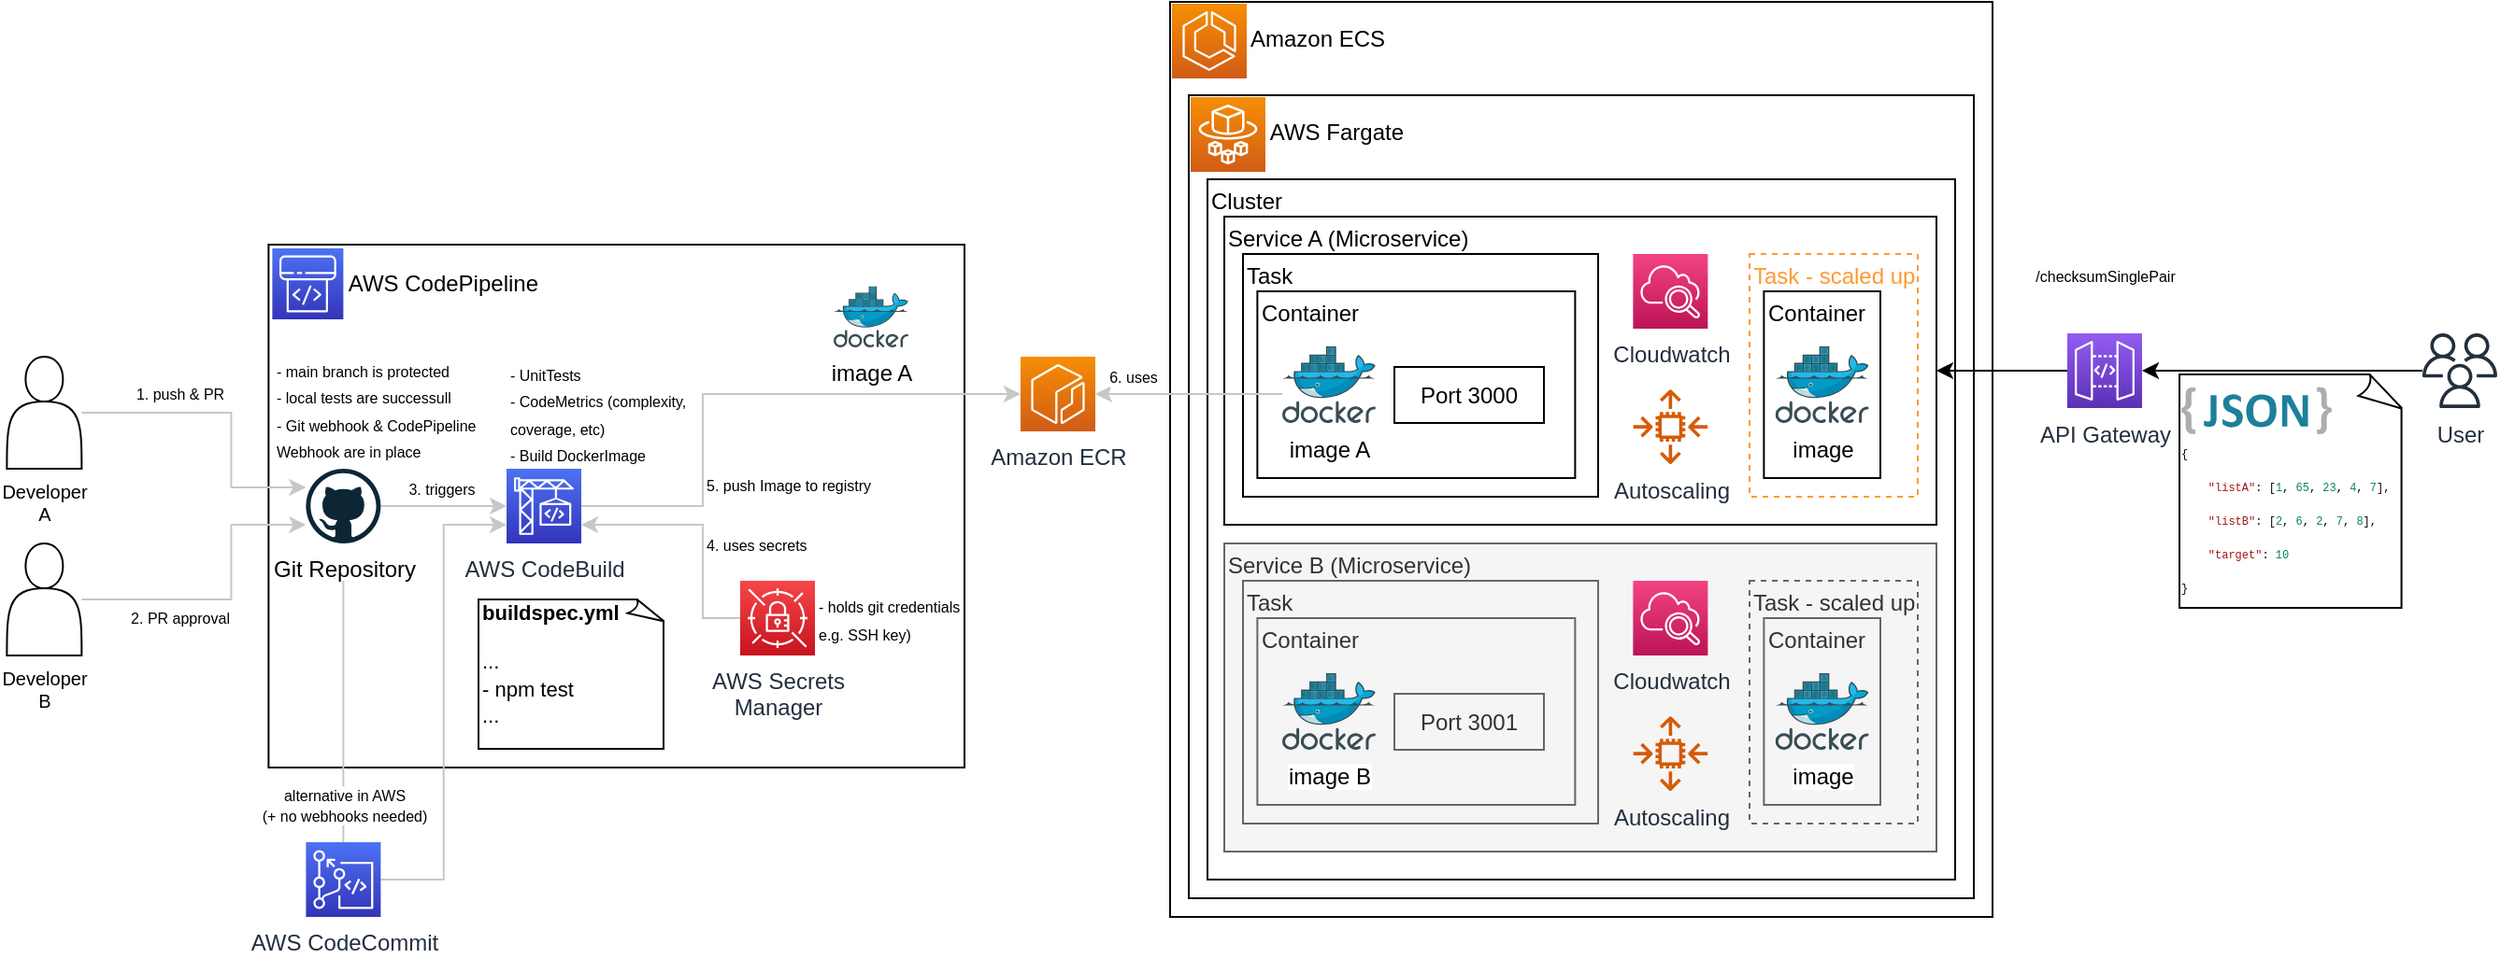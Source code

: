 <mxfile version="21.6.1" type="device">
  <diagram name="Page-1" id="P-_58N17wJOt9awC5NHA">
    <mxGraphModel dx="2074" dy="1204" grid="1" gridSize="10" guides="1" tooltips="1" connect="1" arrows="1" fold="1" page="1" pageScale="1" pageWidth="850" pageHeight="1100" math="0" shadow="0">
      <root>
        <mxCell id="0" />
        <mxCell id="1" parent="0" />
        <mxCell id="02KwTJgXzXd50u8eZMwS-67" value="Amazon ECS" style="rounded=0;whiteSpace=wrap;html=1;verticalAlign=top;labelPosition=left;verticalLabelPosition=middle;align=right;spacing=0;spacingLeft=0;spacingRight=-115;spacingBottom=0;spacingTop=8;" vertex="1" parent="1">
          <mxGeometry x="720" y="370" width="440" height="490" as="geometry" />
        </mxCell>
        <mxCell id="02KwTJgXzXd50u8eZMwS-49" value="AWS CodePipeline" style="rounded=0;whiteSpace=wrap;html=1;verticalAlign=top;labelPosition=left;verticalLabelPosition=middle;align=right;spacing=0;spacingLeft=0;spacingRight=-145;spacingBottom=0;spacingTop=9;" vertex="1" parent="1">
          <mxGeometry x="237.69" y="500" width="372.31" height="280" as="geometry" />
        </mxCell>
        <mxCell id="02KwTJgXzXd50u8eZMwS-41" value="1. push &amp;amp; PR" style="edgeStyle=orthogonalEdgeStyle;rounded=0;orthogonalLoop=1;jettySize=auto;html=1;fontSize=8;strokeColor=#C7C7C7;" edge="1" parent="1" source="02KwTJgXzXd50u8eZMwS-38" target="02KwTJgXzXd50u8eZMwS-40">
          <mxGeometry x="-0.346" y="10" relative="1" as="geometry">
            <Array as="points">
              <mxPoint x="217.69" y="590" />
              <mxPoint x="217.69" y="630" />
            </Array>
            <mxPoint as="offset" />
          </mxGeometry>
        </mxCell>
        <mxCell id="02KwTJgXzXd50u8eZMwS-38" value="Developer A" style="shape=actor;whiteSpace=wrap;html=1;fontSize=10;verticalAlign=top;labelPosition=center;verticalLabelPosition=bottom;align=center;" vertex="1" parent="1">
          <mxGeometry x="97.69" y="560" width="40" height="60" as="geometry" />
        </mxCell>
        <mxCell id="02KwTJgXzXd50u8eZMwS-42" value="2. PR approval" style="edgeStyle=orthogonalEdgeStyle;rounded=0;orthogonalLoop=1;jettySize=auto;html=1;fontSize=8;strokeColor=#C7C7C7;" edge="1" parent="1" source="02KwTJgXzXd50u8eZMwS-39" target="02KwTJgXzXd50u8eZMwS-40">
          <mxGeometry x="-0.346" y="-10" relative="1" as="geometry">
            <Array as="points">
              <mxPoint x="217.69" y="690" />
              <mxPoint x="217.69" y="650" />
            </Array>
            <mxPoint as="offset" />
          </mxGeometry>
        </mxCell>
        <mxCell id="02KwTJgXzXd50u8eZMwS-39" value="Developer B" style="shape=actor;whiteSpace=wrap;html=1;fontSize=10;verticalAlign=top;labelPosition=center;verticalLabelPosition=bottom;align=center;" vertex="1" parent="1">
          <mxGeometry x="97.69" y="660" width="40" height="60" as="geometry" />
        </mxCell>
        <mxCell id="02KwTJgXzXd50u8eZMwS-53" value="&lt;font style=&quot;font-size: 8px;&quot;&gt;3. triggers&lt;/font&gt;" style="edgeStyle=orthogonalEdgeStyle;rounded=0;orthogonalLoop=1;jettySize=auto;html=1;entryX=0;entryY=0.5;entryDx=0;entryDy=0;entryPerimeter=0;strokeColor=#C7C7C7;" edge="1" parent="1" source="02KwTJgXzXd50u8eZMwS-40" target="02KwTJgXzXd50u8eZMwS-52">
          <mxGeometry x="-0.04" y="10" relative="1" as="geometry">
            <mxPoint as="offset" />
          </mxGeometry>
        </mxCell>
        <mxCell id="02KwTJgXzXd50u8eZMwS-40" value="Git Repository" style="dashed=0;outlineConnect=0;html=1;align=center;labelPosition=center;verticalLabelPosition=bottom;verticalAlign=top;shape=mxgraph.weblogos.github" vertex="1" parent="1">
          <mxGeometry x="257.69" y="620" width="40" height="40" as="geometry" />
        </mxCell>
        <mxCell id="02KwTJgXzXd50u8eZMwS-61" style="edgeStyle=orthogonalEdgeStyle;rounded=0;orthogonalLoop=1;jettySize=auto;html=1;entryX=0;entryY=0.75;entryDx=0;entryDy=0;entryPerimeter=0;strokeColor=#C7C7C7;" edge="1" parent="1" source="02KwTJgXzXd50u8eZMwS-43" target="02KwTJgXzXd50u8eZMwS-52">
          <mxGeometry relative="1" as="geometry" />
        </mxCell>
        <mxCell id="02KwTJgXzXd50u8eZMwS-43" value="AWS CodeCommit" style="sketch=0;points=[[0,0,0],[0.25,0,0],[0.5,0,0],[0.75,0,0],[1,0,0],[0,1,0],[0.25,1,0],[0.5,1,0],[0.75,1,0],[1,1,0],[0,0.25,0],[0,0.5,0],[0,0.75,0],[1,0.25,0],[1,0.5,0],[1,0.75,0]];outlineConnect=0;fontColor=#232F3E;gradientColor=#4D72F3;gradientDirection=north;fillColor=#3334B9;strokeColor=#ffffff;dashed=0;verticalLabelPosition=bottom;verticalAlign=top;align=center;html=1;fontSize=12;fontStyle=0;aspect=fixed;shape=mxgraph.aws4.resourceIcon;resIcon=mxgraph.aws4.codecommit;" vertex="1" parent="1">
          <mxGeometry x="257.69" y="820" width="40" height="40" as="geometry" />
        </mxCell>
        <mxCell id="02KwTJgXzXd50u8eZMwS-45" value="&lt;font style=&quot;font-size: 8px;&quot;&gt;alternative in AWS&lt;br&gt;(+ no webhooks needed)&lt;/font&gt;" style="endArrow=none;html=1;rounded=0;exitX=0.5;exitY=0;exitDx=0;exitDy=0;exitPerimeter=0;fontSize=9;strokeColor=#C7C7C7;" edge="1" parent="1" source="02KwTJgXzXd50u8eZMwS-43">
          <mxGeometry x="-0.714" width="50" height="50" relative="1" as="geometry">
            <mxPoint x="547.69" y="670" as="sourcePoint" />
            <mxPoint x="277.69" y="680" as="targetPoint" />
            <mxPoint as="offset" />
          </mxGeometry>
        </mxCell>
        <mxCell id="02KwTJgXzXd50u8eZMwS-46" value="&lt;font style=&quot;font-size: 8px;&quot;&gt;- main branch is protected&lt;br&gt;- local tests are successull&lt;br&gt;- Git webhook &amp;amp; CodePipeline &lt;br&gt;Webhook are in place&lt;br&gt;&lt;/font&gt;" style="text;html=1;strokeColor=none;fillColor=none;align=left;verticalAlign=middle;whiteSpace=wrap;rounded=0;" vertex="1" parent="1">
          <mxGeometry x="239.69" y="555" width="110.31" height="65" as="geometry" />
        </mxCell>
        <mxCell id="02KwTJgXzXd50u8eZMwS-51" value="" style="sketch=0;points=[[0,0,0],[0.25,0,0],[0.5,0,0],[0.75,0,0],[1,0,0],[0,1,0],[0.25,1,0],[0.5,1,0],[0.75,1,0],[1,1,0],[0,0.25,0],[0,0.5,0],[0,0.75,0],[1,0.25,0],[1,0.5,0],[1,0.75,0]];outlineConnect=0;fontColor=#232F3E;gradientColor=#4D72F3;gradientDirection=north;fillColor=#3334B9;strokeColor=#ffffff;dashed=0;verticalLabelPosition=bottom;verticalAlign=top;align=center;html=1;fontSize=12;fontStyle=0;aspect=fixed;shape=mxgraph.aws4.resourceIcon;resIcon=mxgraph.aws4.codepipeline;" vertex="1" parent="1">
          <mxGeometry x="239.69" y="502" width="38" height="38" as="geometry" />
        </mxCell>
        <mxCell id="02KwTJgXzXd50u8eZMwS-62" value="&lt;font style=&quot;font-size: 8px;&quot;&gt;5. push Image to registry&lt;/font&gt;" style="edgeStyle=orthogonalEdgeStyle;rounded=0;orthogonalLoop=1;jettySize=auto;html=1;align=left;strokeColor=#C7C7C7;" edge="1" parent="1" source="02KwTJgXzXd50u8eZMwS-52" target="02KwTJgXzXd50u8eZMwS-59">
          <mxGeometry x="-0.474" relative="1" as="geometry">
            <Array as="points">
              <mxPoint x="470" y="640" />
              <mxPoint x="470" y="580" />
            </Array>
            <mxPoint as="offset" />
          </mxGeometry>
        </mxCell>
        <mxCell id="02KwTJgXzXd50u8eZMwS-52" value="AWS CodeBuild" style="sketch=0;points=[[0,0,0],[0.25,0,0],[0.5,0,0],[0.75,0,0],[1,0,0],[0,1,0],[0.25,1,0],[0.5,1,0],[0.75,1,0],[1,1,0],[0,0.25,0],[0,0.5,0],[0,0.75,0],[1,0.25,0],[1,0.5,0],[1,0.75,0]];outlineConnect=0;fontColor=#232F3E;gradientColor=#4D72F3;gradientDirection=north;fillColor=#3334B9;strokeColor=#ffffff;dashed=0;verticalLabelPosition=bottom;verticalAlign=top;align=center;html=1;fontSize=12;fontStyle=0;aspect=fixed;shape=mxgraph.aws4.resourceIcon;resIcon=mxgraph.aws4.codebuild;" vertex="1" parent="1">
          <mxGeometry x="365" y="620" width="40" height="40" as="geometry" />
        </mxCell>
        <mxCell id="02KwTJgXzXd50u8eZMwS-54" value="&lt;font style=&quot;font-size: 8px;&quot;&gt;- UnitTests&lt;br&gt;- CodeMetrics (complexity, coverage, etc)&lt;br&gt;- Build DockerImage&lt;br&gt;&lt;/font&gt;" style="text;html=1;strokeColor=none;fillColor=none;align=left;verticalAlign=middle;whiteSpace=wrap;rounded=0;" vertex="1" parent="1">
          <mxGeometry x="365" y="560" width="105" height="60" as="geometry" />
        </mxCell>
        <mxCell id="02KwTJgXzXd50u8eZMwS-58" value="&lt;font style=&quot;font-size: 8px;&quot;&gt;4. uses secrets&lt;/font&gt;" style="edgeStyle=orthogonalEdgeStyle;rounded=0;orthogonalLoop=1;jettySize=auto;html=1;exitX=0;exitY=0.5;exitDx=0;exitDy=0;exitPerimeter=0;align=left;strokeColor=#C7C7C7;" edge="1" parent="1" source="02KwTJgXzXd50u8eZMwS-55" target="02KwTJgXzXd50u8eZMwS-52">
          <mxGeometry x="-0.111" relative="1" as="geometry">
            <Array as="points">
              <mxPoint x="470" y="700" />
              <mxPoint x="470" y="650" />
            </Array>
            <mxPoint as="offset" />
          </mxGeometry>
        </mxCell>
        <mxCell id="02KwTJgXzXd50u8eZMwS-55" value="AWS Secrets &lt;br&gt;Manager" style="sketch=0;points=[[0,0,0],[0.25,0,0],[0.5,0,0],[0.75,0,0],[1,0,0],[0,1,0],[0.25,1,0],[0.5,1,0],[0.75,1,0],[1,1,0],[0,0.25,0],[0,0.5,0],[0,0.75,0],[1,0.25,0],[1,0.5,0],[1,0.75,0]];outlineConnect=0;fontColor=#232F3E;gradientColor=#F54749;gradientDirection=north;fillColor=#C7131F;strokeColor=#ffffff;dashed=0;verticalLabelPosition=bottom;verticalAlign=top;align=center;html=1;fontSize=12;fontStyle=0;aspect=fixed;shape=mxgraph.aws4.resourceIcon;resIcon=mxgraph.aws4.secrets_manager;" vertex="1" parent="1">
          <mxGeometry x="490" y="680" width="40" height="40" as="geometry" />
        </mxCell>
        <mxCell id="02KwTJgXzXd50u8eZMwS-56" value="&lt;font style=&quot;font-size: 8px;&quot;&gt;- holds git credentials &lt;br&gt;e.g. SSH key)&lt;br&gt;&lt;/font&gt;" style="text;html=1;strokeColor=none;fillColor=none;align=left;verticalAlign=middle;whiteSpace=wrap;rounded=0;" vertex="1" parent="1">
          <mxGeometry x="530" y="680" width="105" height="40" as="geometry" />
        </mxCell>
        <mxCell id="02KwTJgXzXd50u8eZMwS-59" value="Amazon ECR" style="sketch=0;points=[[0,0,0],[0.25,0,0],[0.5,0,0],[0.75,0,0],[1,0,0],[0,1,0],[0.25,1,0],[0.5,1,0],[0.75,1,0],[1,1,0],[0,0.25,0],[0,0.5,0],[0,0.75,0],[1,0.25,0],[1,0.5,0],[1,0.75,0]];outlineConnect=0;fontColor=#232F3E;gradientColor=#F78E04;gradientDirection=north;fillColor=#D05C17;strokeColor=#ffffff;dashed=0;verticalLabelPosition=bottom;verticalAlign=top;align=center;html=1;fontSize=12;fontStyle=0;aspect=fixed;shape=mxgraph.aws4.resourceIcon;resIcon=mxgraph.aws4.ecr;" vertex="1" parent="1">
          <mxGeometry x="640" y="560" width="40" height="40" as="geometry" />
        </mxCell>
        <mxCell id="02KwTJgXzXd50u8eZMwS-63" value="" style="sketch=0;points=[[0,0,0],[0.25,0,0],[0.5,0,0],[0.75,0,0],[1,0,0],[0,1,0],[0.25,1,0],[0.5,1,0],[0.75,1,0],[1,1,0],[0,0.25,0],[0,0.5,0],[0,0.75,0],[1,0.25,0],[1,0.5,0],[1,0.75,0]];outlineConnect=0;fontColor=#232F3E;gradientColor=#F78E04;gradientDirection=north;fillColor=#D05C17;strokeColor=#ffffff;dashed=0;verticalLabelPosition=bottom;verticalAlign=top;align=center;html=1;fontSize=12;fontStyle=0;aspect=fixed;shape=mxgraph.aws4.resourceIcon;resIcon=mxgraph.aws4.ecs;" vertex="1" parent="1">
          <mxGeometry x="721" y="371" width="40" height="40" as="geometry" />
        </mxCell>
        <mxCell id="02KwTJgXzXd50u8eZMwS-95" style="edgeStyle=orthogonalEdgeStyle;rounded=0;orthogonalLoop=1;jettySize=auto;html=1;entryX=1;entryY=0.5;entryDx=0;entryDy=0;entryPerimeter=0;" edge="1" parent="1" source="02KwTJgXzXd50u8eZMwS-64" target="02KwTJgXzXd50u8eZMwS-75">
          <mxGeometry relative="1" as="geometry">
            <mxPoint x="1220" y="604.5" as="targetPoint" />
          </mxGeometry>
        </mxCell>
        <mxCell id="02KwTJgXzXd50u8eZMwS-64" value="User" style="sketch=0;outlineConnect=0;fontColor=#232F3E;gradientColor=none;fillColor=#232F3D;strokeColor=none;dashed=0;verticalLabelPosition=bottom;verticalAlign=top;align=center;html=1;fontSize=12;fontStyle=0;aspect=fixed;pointerEvents=1;shape=mxgraph.aws4.users;" vertex="1" parent="1">
          <mxGeometry x="1390" y="547.5" width="40" height="40" as="geometry" />
        </mxCell>
        <mxCell id="02KwTJgXzXd50u8eZMwS-69" value="&lt;div style=&quot;font-size: 11px;&quot;&gt;&lt;span style=&quot;background-color: initial;&quot;&gt;&lt;b&gt;&lt;font style=&quot;font-size: 11px;&quot;&gt;buildspec.yml&lt;/font&gt;&lt;/b&gt;&lt;/span&gt;&lt;/div&gt;&lt;div style=&quot;font-size: 11px;&quot;&gt;&lt;span style=&quot;background-color: initial;&quot;&gt;&lt;font style=&quot;font-size: 11px;&quot;&gt;&lt;br&gt;&lt;/font&gt;&lt;/span&gt;&lt;/div&gt;&lt;div style=&quot;font-size: 11px;&quot;&gt;&lt;span style=&quot;background-color: initial;&quot;&gt;&lt;font style=&quot;font-size: 11px;&quot;&gt;...&lt;/font&gt;&lt;/span&gt;&lt;/div&gt;&lt;font style=&quot;font-size: 11px;&quot;&gt;- npm test&lt;br&gt;...&lt;/font&gt;" style="whiteSpace=wrap;html=1;shape=mxgraph.basic.document;verticalAlign=top;align=left;spacingTop=-6;" vertex="1" parent="1">
          <mxGeometry x="350" y="690" width="100" height="80" as="geometry" />
        </mxCell>
        <mxCell id="02KwTJgXzXd50u8eZMwS-75" value="API Gateway" style="sketch=0;points=[[0,0,0],[0.25,0,0],[0.5,0,0],[0.75,0,0],[1,0,0],[0,1,0],[0.25,1,0],[0.5,1,0],[0.75,1,0],[1,1,0],[0,0.25,0],[0,0.5,0],[0,0.75,0],[1,0.25,0],[1,0.5,0],[1,0.75,0]];outlineConnect=0;fontColor=#232F3E;gradientColor=#945DF2;gradientDirection=north;fillColor=#5A30B5;strokeColor=#ffffff;dashed=0;verticalLabelPosition=bottom;verticalAlign=top;align=center;html=1;fontSize=12;fontStyle=0;aspect=fixed;shape=mxgraph.aws4.resourceIcon;resIcon=mxgraph.aws4.api_gateway;labelPosition=center;" vertex="1" parent="1">
          <mxGeometry x="1200" y="547.5" width="40" height="40" as="geometry" />
        </mxCell>
        <mxCell id="02KwTJgXzXd50u8eZMwS-76" value="AWS Fargate" style="rounded=0;whiteSpace=wrap;html=1;verticalAlign=top;labelPosition=left;verticalLabelPosition=middle;align=right;spacing=0;spacingLeft=0;spacingRight=-115;spacingBottom=0;spacingTop=8;" vertex="1" parent="1">
          <mxGeometry x="730" y="420" width="420" height="430" as="geometry" />
        </mxCell>
        <mxCell id="02KwTJgXzXd50u8eZMwS-66" value="" style="sketch=0;points=[[0,0,0],[0.25,0,0],[0.5,0,0],[0.75,0,0],[1,0,0],[0,1,0],[0.25,1,0],[0.5,1,0],[0.75,1,0],[1,1,0],[0,0.25,0],[0,0.5,0],[0,0.75,0],[1,0.25,0],[1,0.5,0],[1,0.75,0]];outlineConnect=0;fontColor=#232F3E;gradientColor=#F78E04;gradientDirection=north;fillColor=#D05C17;strokeColor=#ffffff;dashed=0;verticalLabelPosition=bottom;verticalAlign=top;align=center;html=1;fontSize=12;fontStyle=0;aspect=fixed;shape=mxgraph.aws4.resourceIcon;resIcon=mxgraph.aws4.fargate;" vertex="1" parent="1">
          <mxGeometry x="731" y="421" width="40" height="40" as="geometry" />
        </mxCell>
        <mxCell id="02KwTJgXzXd50u8eZMwS-77" value="Cluster" style="rounded=0;whiteSpace=wrap;verticalAlign=top;labelPosition=center;verticalLabelPosition=middle;align=left;spacing=0;spacingLeft=2;spacingRight=0;spacingBottom=0;spacingTop=0;" vertex="1" parent="1">
          <mxGeometry x="740" y="465" width="400" height="375" as="geometry" />
        </mxCell>
        <mxCell id="02KwTJgXzXd50u8eZMwS-78" value="Service A (Microservice)" style="rounded=0;whiteSpace=wrap;verticalAlign=top;labelPosition=center;verticalLabelPosition=middle;align=left;spacing=0;spacingLeft=2;spacingRight=0;spacingBottom=0;spacingTop=0;" vertex="1" parent="1">
          <mxGeometry x="749" y="485" width="381" height="165" as="geometry" />
        </mxCell>
        <mxCell id="02KwTJgXzXd50u8eZMwS-79" value="Task" style="rounded=0;whiteSpace=wrap;verticalAlign=top;labelPosition=center;verticalLabelPosition=middle;align=left;spacing=0;spacingLeft=2;spacingRight=0;spacingBottom=0;spacingTop=0;" vertex="1" parent="1">
          <mxGeometry x="759" y="505" width="190" height="130" as="geometry" />
        </mxCell>
        <mxCell id="02KwTJgXzXd50u8eZMwS-80" value="image A" style="image;sketch=0;aspect=fixed;html=1;points=[];align=center;fontSize=12;image=img/lib/mscae/Docker.svg;" vertex="1" parent="1">
          <mxGeometry x="540" y="522.2" width="40" height="32.8" as="geometry" />
        </mxCell>
        <mxCell id="02KwTJgXzXd50u8eZMwS-83" value="Container" style="rounded=0;whiteSpace=wrap;verticalAlign=top;labelPosition=center;verticalLabelPosition=middle;align=left;spacing=0;spacingLeft=2;spacingRight=0;spacingBottom=0;spacingTop=0;" vertex="1" parent="1">
          <mxGeometry x="766.69" y="525" width="170" height="100" as="geometry" />
        </mxCell>
        <mxCell id="02KwTJgXzXd50u8eZMwS-84" value="Port 3000" style="rounded=0;whiteSpace=wrap;html=1;" vertex="1" parent="1">
          <mxGeometry x="840" y="565.5" width="80" height="30" as="geometry" />
        </mxCell>
        <mxCell id="02KwTJgXzXd50u8eZMwS-81" value="image A" style="image;sketch=0;aspect=fixed;html=1;points=[];align=center;fontSize=12;image=img/lib/mscae/Docker.svg;" vertex="1" parent="1">
          <mxGeometry x="780" y="554.5" width="50" height="41" as="geometry" />
        </mxCell>
        <mxCell id="02KwTJgXzXd50u8eZMwS-85" value="Task - scaled up" style="rounded=0;whiteSpace=wrap;verticalAlign=top;labelPosition=center;verticalLabelPosition=middle;align=left;spacing=0;spacingLeft=2;spacingRight=0;spacingBottom=0;spacingTop=0;dashed=1;strokeColor=#FF9933;fontColor=#FF9933;" vertex="1" parent="1">
          <mxGeometry x="1030" y="505" width="90" height="130" as="geometry" />
        </mxCell>
        <mxCell id="02KwTJgXzXd50u8eZMwS-86" value="Container" style="rounded=0;whiteSpace=wrap;verticalAlign=top;labelPosition=center;verticalLabelPosition=middle;align=left;spacing=0;spacingLeft=2;spacingRight=0;spacingBottom=0;spacingTop=0;" vertex="1" parent="1">
          <mxGeometry x="1037.69" y="525" width="62.31" height="100" as="geometry" />
        </mxCell>
        <mxCell id="02KwTJgXzXd50u8eZMwS-89" value="image" style="image;sketch=0;aspect=fixed;html=1;points=[];align=center;fontSize=12;image=img/lib/mscae/Docker.svg;" vertex="1" parent="1">
          <mxGeometry x="1043.84" y="554.5" width="50" height="41" as="geometry" />
        </mxCell>
        <mxCell id="02KwTJgXzXd50u8eZMwS-91" value="&lt;font style=&quot;font-size: 8px;&quot;&gt;6. uses&lt;/font&gt;" style="edgeStyle=orthogonalEdgeStyle;rounded=0;orthogonalLoop=1;jettySize=auto;html=1;entryX=1;entryY=0.5;entryDx=0;entryDy=0;entryPerimeter=0;strokeColor=#c7c7c7;" edge="1" parent="1" source="02KwTJgXzXd50u8eZMwS-81" target="02KwTJgXzXd50u8eZMwS-59">
          <mxGeometry x="0.6" y="-10" relative="1" as="geometry">
            <Array as="points">
              <mxPoint x="740" y="580" />
              <mxPoint x="740" y="580" />
            </Array>
            <mxPoint as="offset" />
          </mxGeometry>
        </mxCell>
        <mxCell id="02KwTJgXzXd50u8eZMwS-92" value="Cloudwatch" style="sketch=0;points=[[0,0,0],[0.25,0,0],[0.5,0,0],[0.75,0,0],[1,0,0],[0,1,0],[0.25,1,0],[0.5,1,0],[0.75,1,0],[1,1,0],[0,0.25,0],[0,0.5,0],[0,0.75,0],[1,0.25,0],[1,0.5,0],[1,0.75,0]];points=[[0,0,0],[0.25,0,0],[0.5,0,0],[0.75,0,0],[1,0,0],[0,1,0],[0.25,1,0],[0.5,1,0],[0.75,1,0],[1,1,0],[0,0.25,0],[0,0.5,0],[0,0.75,0],[1,0.25,0],[1,0.5,0],[1,0.75,0]];outlineConnect=0;fontColor=#232F3E;gradientColor=#F34482;gradientDirection=north;fillColor=#BC1356;strokeColor=#ffffff;dashed=0;verticalLabelPosition=bottom;verticalAlign=top;align=center;html=1;fontSize=12;fontStyle=0;aspect=fixed;shape=mxgraph.aws4.resourceIcon;resIcon=mxgraph.aws4.cloudwatch_2;" vertex="1" parent="1">
          <mxGeometry x="967.69" y="505" width="40" height="40" as="geometry" />
        </mxCell>
        <mxCell id="02KwTJgXzXd50u8eZMwS-93" value="Autoscaling" style="sketch=0;outlineConnect=0;fontColor=#232F3E;gradientColor=none;fillColor=#D45B07;strokeColor=none;dashed=0;verticalLabelPosition=bottom;verticalAlign=top;align=center;html=1;fontSize=12;fontStyle=0;aspect=fixed;pointerEvents=1;shape=mxgraph.aws4.auto_scaling2;" vertex="1" parent="1">
          <mxGeometry x="967.69" y="577.5" width="40" height="40" as="geometry" />
        </mxCell>
        <mxCell id="02KwTJgXzXd50u8eZMwS-98" value="" style="edgeStyle=orthogonalEdgeStyle;rounded=0;orthogonalLoop=1;jettySize=auto;html=1;entryX=1;entryY=0.5;entryDx=0;entryDy=0;" edge="1" parent="1" source="02KwTJgXzXd50u8eZMwS-75" target="02KwTJgXzXd50u8eZMwS-78">
          <mxGeometry relative="1" as="geometry" />
        </mxCell>
        <mxCell id="02KwTJgXzXd50u8eZMwS-101" value="" style="whiteSpace=wrap;html=1;shape=mxgraph.basic.document" vertex="1" parent="1">
          <mxGeometry x="1260" y="569.5" width="120" height="125" as="geometry" />
        </mxCell>
        <mxCell id="02KwTJgXzXd50u8eZMwS-100" value="" style="dashed=0;outlineConnect=0;html=1;align=center;labelPosition=center;verticalLabelPosition=bottom;verticalAlign=top;shape=mxgraph.weblogos.json_2" vertex="1" parent="1">
          <mxGeometry x="1261" y="576.3" width="80.4" height="25.2" as="geometry" />
        </mxCell>
        <mxCell id="02KwTJgXzXd50u8eZMwS-102" value="&lt;div style=&quot;color: rgb(0, 0, 0); background-color: rgb(255, 255, 255); font-family: IBMPlexMono, &amp;quot;Courier New&amp;quot;, monospace, Consolas, &amp;quot;Courier New&amp;quot;, monospace; font-weight: normal; font-size: 6px; line-height: 18px;&quot;&gt;&lt;div style=&quot;font-size: 6px;&quot;&gt;&lt;span style=&quot;color: rgb(0, 0, 0); font-size: 6px;&quot;&gt;{&lt;/span&gt;&lt;/div&gt;&lt;div style=&quot;font-size: 6px;&quot;&gt;&lt;span style=&quot;color: rgb(0, 0, 0); font-size: 6px;&quot;&gt;&amp;nbsp; &amp;nbsp; &lt;/span&gt;&lt;span style=&quot;color: rgb(163, 21, 21); font-size: 6px;&quot;&gt;&quot;listA&quot;&lt;/span&gt;&lt;span style=&quot;color: rgb(0, 0, 0); font-size: 6px;&quot;&gt;: [&lt;/span&gt;&lt;span style=&quot;color: rgb(9, 134, 88); font-size: 6px;&quot;&gt;1&lt;/span&gt;&lt;span style=&quot;color: rgb(0, 0, 0); font-size: 6px;&quot;&gt;, &lt;/span&gt;&lt;span style=&quot;color: rgb(9, 134, 88); font-size: 6px;&quot;&gt;65&lt;/span&gt;&lt;span style=&quot;color: rgb(0, 0, 0); font-size: 6px;&quot;&gt;, &lt;/span&gt;&lt;span style=&quot;color: rgb(9, 134, 88); font-size: 6px;&quot;&gt;23&lt;/span&gt;&lt;span style=&quot;color: rgb(0, 0, 0); font-size: 6px;&quot;&gt;, &lt;/span&gt;&lt;span style=&quot;color: rgb(9, 134, 88); font-size: 6px;&quot;&gt;4&lt;/span&gt;&lt;span style=&quot;color: rgb(0, 0, 0); font-size: 6px;&quot;&gt;, &lt;/span&gt;&lt;span style=&quot;color: rgb(9, 134, 88); font-size: 6px;&quot;&gt;7&lt;/span&gt;&lt;span style=&quot;color: rgb(0, 0, 0); font-size: 6px;&quot;&gt;],&lt;/span&gt;&lt;/div&gt;&lt;div style=&quot;font-size: 6px;&quot;&gt;&lt;span style=&quot;color: rgb(0, 0, 0); font-size: 6px;&quot;&gt;&amp;nbsp; &amp;nbsp; &lt;/span&gt;&lt;span style=&quot;color: rgb(163, 21, 21); font-size: 6px;&quot;&gt;&quot;listB&quot;&lt;/span&gt;&lt;span style=&quot;color: rgb(0, 0, 0); font-size: 6px;&quot;&gt;: [&lt;/span&gt;&lt;span style=&quot;color: rgb(9, 134, 88); font-size: 6px;&quot;&gt;2&lt;/span&gt;&lt;span style=&quot;color: rgb(0, 0, 0); font-size: 6px;&quot;&gt;, &lt;/span&gt;&lt;span style=&quot;color: rgb(9, 134, 88); font-size: 6px;&quot;&gt;6&lt;/span&gt;&lt;span style=&quot;color: rgb(0, 0, 0); font-size: 6px;&quot;&gt;, &lt;/span&gt;&lt;span style=&quot;color: rgb(9, 134, 88); font-size: 6px;&quot;&gt;2&lt;/span&gt;&lt;span style=&quot;color: rgb(0, 0, 0); font-size: 6px;&quot;&gt;, &lt;/span&gt;&lt;span style=&quot;color: rgb(9, 134, 88); font-size: 6px;&quot;&gt;7&lt;/span&gt;&lt;span style=&quot;color: rgb(0, 0, 0); font-size: 6px;&quot;&gt;, &lt;/span&gt;&lt;span style=&quot;color: rgb(9, 134, 88); font-size: 6px;&quot;&gt;8&lt;/span&gt;&lt;span style=&quot;color: rgb(0, 0, 0); font-size: 6px;&quot;&gt;],&lt;/span&gt;&lt;/div&gt;&lt;div style=&quot;font-size: 6px;&quot;&gt;&lt;span style=&quot;color: rgb(0, 0, 0); font-size: 6px;&quot;&gt;&amp;nbsp; &amp;nbsp; &lt;/span&gt;&lt;span style=&quot;color: rgb(163, 21, 21); font-size: 6px;&quot;&gt;&quot;target&quot;&lt;/span&gt;&lt;span style=&quot;color: rgb(0, 0, 0); font-size: 6px;&quot;&gt;: &lt;/span&gt;&lt;span style=&quot;color: rgb(9, 134, 88); font-size: 6px;&quot;&gt;10&lt;/span&gt;&lt;/div&gt;&lt;div style=&quot;font-size: 6px;&quot;&gt;&lt;span style=&quot;color: rgb(0, 0, 0); font-size: 6px;&quot;&gt;}&lt;/span&gt;&lt;/div&gt;&lt;/div&gt;" style="text;whiteSpace=wrap;html=1;fontSize=6;spacing=0;" vertex="1" parent="1">
          <mxGeometry x="1261" y="598.7" width="110" height="90" as="geometry" />
        </mxCell>
        <mxCell id="02KwTJgXzXd50u8eZMwS-103" value="/checksumSinglePair" style="text;html=1;align=center;verticalAlign=middle;resizable=0;points=[];autosize=1;strokeColor=none;fillColor=none;fontSize=8;" vertex="1" parent="1">
          <mxGeometry x="1170" y="507" width="100" height="20" as="geometry" />
        </mxCell>
        <mxCell id="02KwTJgXzXd50u8eZMwS-104" value="Service B (Microservice)" style="rounded=0;whiteSpace=wrap;verticalAlign=top;labelPosition=center;verticalLabelPosition=middle;align=left;spacing=0;spacingLeft=2;spacingRight=0;spacingBottom=0;spacingTop=0;labelBackgroundColor=#f5f5f5;fillColor=#f5f5f5;strokeColor=#666666;fontColor=#333333;" vertex="1" parent="1">
          <mxGeometry x="749" y="660" width="381" height="165" as="geometry" />
        </mxCell>
        <mxCell id="02KwTJgXzXd50u8eZMwS-105" value="Task" style="rounded=0;whiteSpace=wrap;verticalAlign=top;labelPosition=center;verticalLabelPosition=middle;align=left;spacing=0;spacingLeft=2;spacingRight=0;spacingBottom=0;spacingTop=0;fillColor=#f5f5f5;fontColor=#333333;strokeColor=#666666;" vertex="1" parent="1">
          <mxGeometry x="759" y="680" width="190" height="130" as="geometry" />
        </mxCell>
        <mxCell id="02KwTJgXzXd50u8eZMwS-106" value="Container" style="rounded=0;whiteSpace=wrap;verticalAlign=top;labelPosition=center;verticalLabelPosition=middle;align=left;spacing=0;spacingLeft=2;spacingRight=0;spacingBottom=0;spacingTop=0;fillColor=#f5f5f5;fontColor=#333333;strokeColor=#666666;" vertex="1" parent="1">
          <mxGeometry x="766.69" y="700" width="170" height="100" as="geometry" />
        </mxCell>
        <mxCell id="02KwTJgXzXd50u8eZMwS-107" value="Port 3001" style="rounded=0;whiteSpace=wrap;html=1;fillColor=#f5f5f5;fontColor=#333333;strokeColor=#666666;" vertex="1" parent="1">
          <mxGeometry x="840" y="740.5" width="80" height="30" as="geometry" />
        </mxCell>
        <mxCell id="02KwTJgXzXd50u8eZMwS-108" value="image B" style="image;sketch=0;aspect=fixed;html=1;points=[];align=center;fontSize=12;image=img/lib/mscae/Docker.svg;" vertex="1" parent="1">
          <mxGeometry x="780" y="729.5" width="50" height="41" as="geometry" />
        </mxCell>
        <mxCell id="02KwTJgXzXd50u8eZMwS-109" value="Task - scaled up" style="rounded=0;whiteSpace=wrap;verticalAlign=top;labelPosition=center;verticalLabelPosition=middle;align=left;spacing=0;spacingLeft=2;spacingRight=0;spacingBottom=0;spacingTop=0;dashed=1;strokeColor=#666666;fontColor=#333333;fillColor=#f5f5f5;" vertex="1" parent="1">
          <mxGeometry x="1030" y="680" width="90" height="130" as="geometry" />
        </mxCell>
        <mxCell id="02KwTJgXzXd50u8eZMwS-110" value="Container" style="rounded=0;whiteSpace=wrap;verticalAlign=top;labelPosition=center;verticalLabelPosition=middle;align=left;spacing=0;spacingLeft=2;spacingRight=0;spacingBottom=0;spacingTop=0;fillColor=#f5f5f5;fontColor=#333333;strokeColor=#666666;" vertex="1" parent="1">
          <mxGeometry x="1037.69" y="700" width="62.31" height="100" as="geometry" />
        </mxCell>
        <mxCell id="02KwTJgXzXd50u8eZMwS-111" value="image" style="image;sketch=0;aspect=fixed;html=1;points=[];align=center;fontSize=12;image=img/lib/mscae/Docker.svg;" vertex="1" parent="1">
          <mxGeometry x="1043.84" y="729.5" width="50" height="41" as="geometry" />
        </mxCell>
        <mxCell id="02KwTJgXzXd50u8eZMwS-112" value="Cloudwatch" style="sketch=0;points=[[0,0,0],[0.25,0,0],[0.5,0,0],[0.75,0,0],[1,0,0],[0,1,0],[0.25,1,0],[0.5,1,0],[0.75,1,0],[1,1,0],[0,0.25,0],[0,0.5,0],[0,0.75,0],[1,0.25,0],[1,0.5,0],[1,0.75,0]];points=[[0,0,0],[0.25,0,0],[0.5,0,0],[0.75,0,0],[1,0,0],[0,1,0],[0.25,1,0],[0.5,1,0],[0.75,1,0],[1,1,0],[0,0.25,0],[0,0.5,0],[0,0.75,0],[1,0.25,0],[1,0.5,0],[1,0.75,0]];outlineConnect=0;fontColor=#232F3E;gradientColor=#F34482;gradientDirection=north;fillColor=#BC1356;strokeColor=#ffffff;dashed=0;verticalLabelPosition=bottom;verticalAlign=top;align=center;html=1;fontSize=12;fontStyle=0;aspect=fixed;shape=mxgraph.aws4.resourceIcon;resIcon=mxgraph.aws4.cloudwatch_2;" vertex="1" parent="1">
          <mxGeometry x="967.69" y="680" width="40" height="40" as="geometry" />
        </mxCell>
        <mxCell id="02KwTJgXzXd50u8eZMwS-113" value="Autoscaling" style="sketch=0;outlineConnect=0;fontColor=#232F3E;gradientColor=none;fillColor=#D45B07;strokeColor=none;dashed=0;verticalLabelPosition=bottom;verticalAlign=top;align=center;html=1;fontSize=12;fontStyle=0;aspect=fixed;pointerEvents=1;shape=mxgraph.aws4.auto_scaling2;" vertex="1" parent="1">
          <mxGeometry x="967.69" y="752.5" width="40" height="40" as="geometry" />
        </mxCell>
      </root>
    </mxGraphModel>
  </diagram>
</mxfile>
